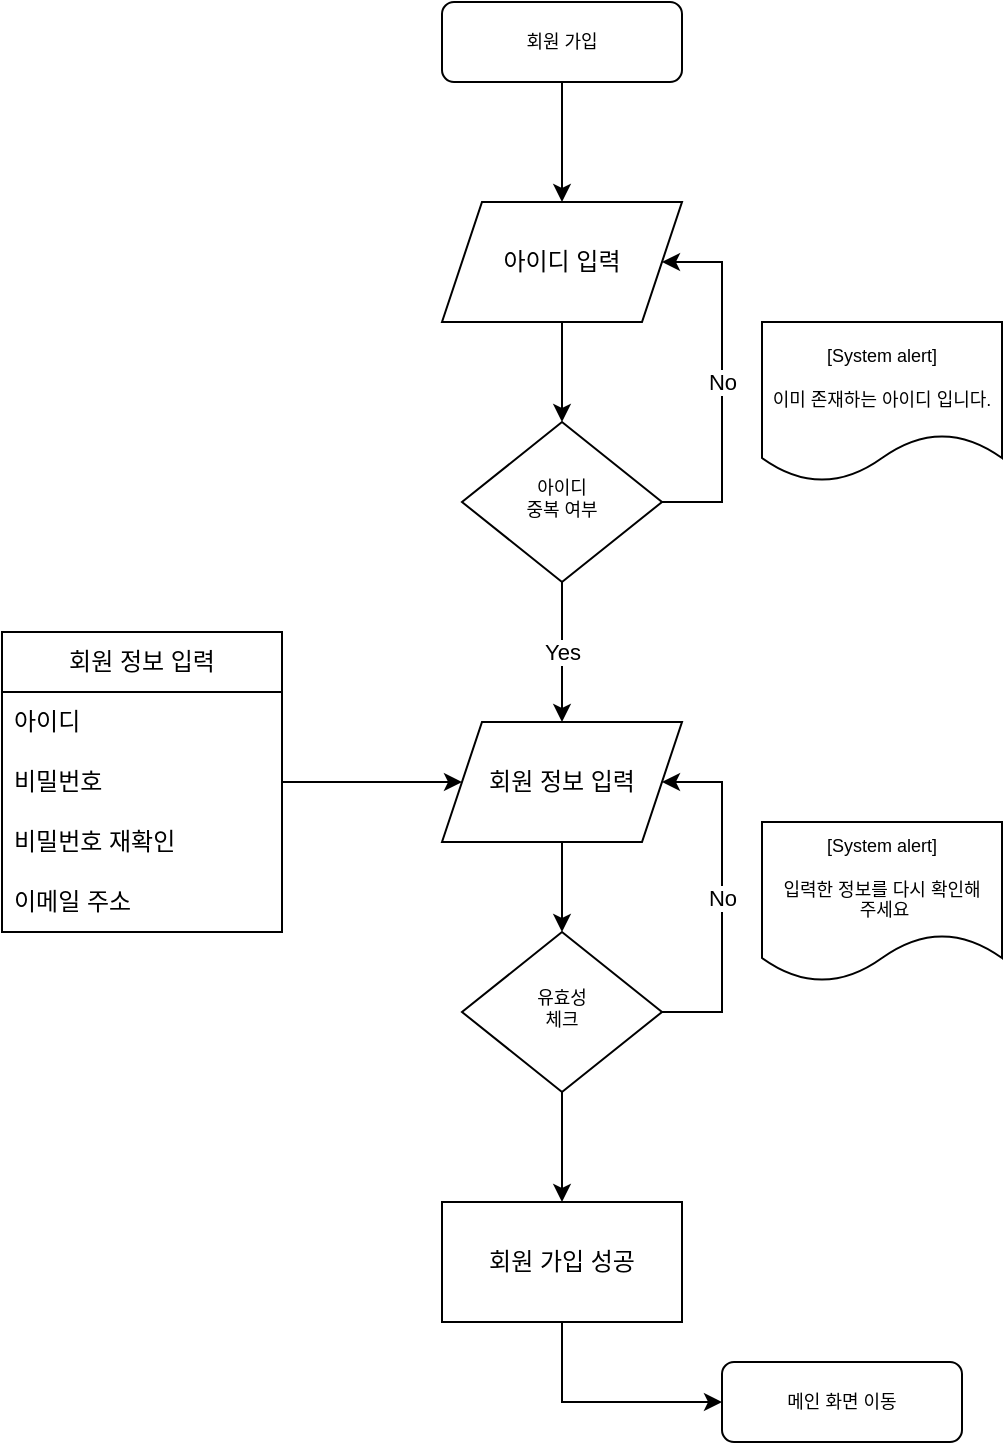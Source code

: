 <mxfile version="21.2.8" type="device">
  <diagram id="C5RBs43oDa-KdzZeNtuy" name="Page-1">
    <mxGraphModel dx="1207" dy="874" grid="1" gridSize="10" guides="1" tooltips="1" connect="1" arrows="1" fold="1" page="1" pageScale="1" pageWidth="827" pageHeight="1169" math="0" shadow="0">
      <root>
        <mxCell id="WIyWlLk6GJQsqaUBKTNV-0" />
        <mxCell id="WIyWlLk6GJQsqaUBKTNV-1" parent="WIyWlLk6GJQsqaUBKTNV-0" />
        <mxCell id="mRfMnkp6PtQQ9eZ8jR5R-7" style="edgeStyle=orthogonalEdgeStyle;rounded=0;orthogonalLoop=1;jettySize=auto;html=1;exitX=0.5;exitY=1;exitDx=0;exitDy=0;entryX=0.5;entryY=0;entryDx=0;entryDy=0;" edge="1" parent="WIyWlLk6GJQsqaUBKTNV-1" source="WIyWlLk6GJQsqaUBKTNV-3" target="mRfMnkp6PtQQ9eZ8jR5R-1">
          <mxGeometry relative="1" as="geometry" />
        </mxCell>
        <mxCell id="WIyWlLk6GJQsqaUBKTNV-3" value="회원 가입" style="rounded=1;whiteSpace=wrap;html=1;fontSize=9;glass=0;strokeWidth=1;shadow=0;" parent="WIyWlLk6GJQsqaUBKTNV-1" vertex="1">
          <mxGeometry x="260" y="80" width="120" height="40" as="geometry" />
        </mxCell>
        <mxCell id="mRfMnkp6PtQQ9eZ8jR5R-8" value="No" style="edgeStyle=orthogonalEdgeStyle;rounded=0;orthogonalLoop=1;jettySize=auto;html=1;exitX=1;exitY=0.5;exitDx=0;exitDy=0;entryX=1;entryY=0.5;entryDx=0;entryDy=0;" edge="1" parent="WIyWlLk6GJQsqaUBKTNV-1" source="WIyWlLk6GJQsqaUBKTNV-10" target="mRfMnkp6PtQQ9eZ8jR5R-1">
          <mxGeometry relative="1" as="geometry">
            <Array as="points">
              <mxPoint x="400" y="330" />
              <mxPoint x="400" y="210" />
            </Array>
          </mxGeometry>
        </mxCell>
        <mxCell id="mRfMnkp6PtQQ9eZ8jR5R-11" value="Yes" style="edgeStyle=orthogonalEdgeStyle;rounded=0;orthogonalLoop=1;jettySize=auto;html=1;exitX=0.5;exitY=1;exitDx=0;exitDy=0;entryX=0.5;entryY=0;entryDx=0;entryDy=0;" edge="1" parent="WIyWlLk6GJQsqaUBKTNV-1" source="WIyWlLk6GJQsqaUBKTNV-10" target="mRfMnkp6PtQQ9eZ8jR5R-10">
          <mxGeometry relative="1" as="geometry" />
        </mxCell>
        <mxCell id="WIyWlLk6GJQsqaUBKTNV-10" value="아이디 &lt;br style=&quot;font-size: 9px;&quot;&gt;중복 여부" style="rhombus;whiteSpace=wrap;html=1;shadow=0;fontFamily=Helvetica;fontSize=9;align=center;strokeWidth=1;spacing=6;spacingTop=-4;" parent="WIyWlLk6GJQsqaUBKTNV-1" vertex="1">
          <mxGeometry x="270" y="290" width="100" height="80" as="geometry" />
        </mxCell>
        <mxCell id="mRfMnkp6PtQQ9eZ8jR5R-0" value="[System alert]&lt;br&gt;&lt;br style=&quot;font-size: 9px;&quot;&gt;이미 존재하는 아이디 입니다." style="shape=document;whiteSpace=wrap;html=1;boundedLbl=1;fontSize=9;" vertex="1" parent="WIyWlLk6GJQsqaUBKTNV-1">
          <mxGeometry x="420" y="240" width="120" height="80" as="geometry" />
        </mxCell>
        <mxCell id="mRfMnkp6PtQQ9eZ8jR5R-2" style="edgeStyle=orthogonalEdgeStyle;rounded=0;orthogonalLoop=1;jettySize=auto;html=1;exitX=0.5;exitY=1;exitDx=0;exitDy=0;entryX=0.5;entryY=0;entryDx=0;entryDy=0;" edge="1" parent="WIyWlLk6GJQsqaUBKTNV-1" source="mRfMnkp6PtQQ9eZ8jR5R-1" target="WIyWlLk6GJQsqaUBKTNV-10">
          <mxGeometry relative="1" as="geometry" />
        </mxCell>
        <mxCell id="mRfMnkp6PtQQ9eZ8jR5R-1" value="아이디 입력" style="shape=parallelogram;perimeter=parallelogramPerimeter;whiteSpace=wrap;html=1;fixedSize=1;" vertex="1" parent="WIyWlLk6GJQsqaUBKTNV-1">
          <mxGeometry x="260" y="180" width="120" height="60" as="geometry" />
        </mxCell>
        <mxCell id="mRfMnkp6PtQQ9eZ8jR5R-18" value="" style="edgeStyle=orthogonalEdgeStyle;rounded=0;orthogonalLoop=1;jettySize=auto;html=1;" edge="1" parent="WIyWlLk6GJQsqaUBKTNV-1" source="mRfMnkp6PtQQ9eZ8jR5R-3" target="mRfMnkp6PtQQ9eZ8jR5R-10">
          <mxGeometry relative="1" as="geometry" />
        </mxCell>
        <mxCell id="mRfMnkp6PtQQ9eZ8jR5R-3" value="회원 정보 입력" style="swimlane;fontStyle=0;childLayout=stackLayout;horizontal=1;startSize=30;horizontalStack=0;resizeParent=1;resizeParentMax=0;resizeLast=0;collapsible=1;marginBottom=0;whiteSpace=wrap;html=1;" vertex="1" parent="WIyWlLk6GJQsqaUBKTNV-1">
          <mxGeometry x="40" y="395" width="140" height="150" as="geometry" />
        </mxCell>
        <mxCell id="mRfMnkp6PtQQ9eZ8jR5R-4" value="아이디" style="text;strokeColor=none;fillColor=none;align=left;verticalAlign=middle;spacingLeft=4;spacingRight=4;overflow=hidden;points=[[0,0.5],[1,0.5]];portConstraint=eastwest;rotatable=0;whiteSpace=wrap;html=1;" vertex="1" parent="mRfMnkp6PtQQ9eZ8jR5R-3">
          <mxGeometry y="30" width="140" height="30" as="geometry" />
        </mxCell>
        <mxCell id="mRfMnkp6PtQQ9eZ8jR5R-5" value="비밀번호" style="text;strokeColor=none;fillColor=none;align=left;verticalAlign=middle;spacingLeft=4;spacingRight=4;overflow=hidden;points=[[0,0.5],[1,0.5]];portConstraint=eastwest;rotatable=0;whiteSpace=wrap;html=1;" vertex="1" parent="mRfMnkp6PtQQ9eZ8jR5R-3">
          <mxGeometry y="60" width="140" height="30" as="geometry" />
        </mxCell>
        <mxCell id="mRfMnkp6PtQQ9eZ8jR5R-6" value="비밀번호 재확인" style="text;strokeColor=none;fillColor=none;align=left;verticalAlign=middle;spacingLeft=4;spacingRight=4;overflow=hidden;points=[[0,0.5],[1,0.5]];portConstraint=eastwest;rotatable=0;whiteSpace=wrap;html=1;" vertex="1" parent="mRfMnkp6PtQQ9eZ8jR5R-3">
          <mxGeometry y="90" width="140" height="30" as="geometry" />
        </mxCell>
        <mxCell id="mRfMnkp6PtQQ9eZ8jR5R-19" value="이메일 주소" style="text;strokeColor=none;fillColor=none;align=left;verticalAlign=middle;spacingLeft=4;spacingRight=4;overflow=hidden;points=[[0,0.5],[1,0.5]];portConstraint=eastwest;rotatable=0;whiteSpace=wrap;html=1;" vertex="1" parent="mRfMnkp6PtQQ9eZ8jR5R-3">
          <mxGeometry y="120" width="140" height="30" as="geometry" />
        </mxCell>
        <mxCell id="mRfMnkp6PtQQ9eZ8jR5R-14" style="rounded=0;orthogonalLoop=1;jettySize=auto;html=1;exitX=0.5;exitY=1;exitDx=0;exitDy=0;entryX=0.5;entryY=0;entryDx=0;entryDy=0;strokeColor=default;" edge="1" parent="WIyWlLk6GJQsqaUBKTNV-1" source="mRfMnkp6PtQQ9eZ8jR5R-10" target="mRfMnkp6PtQQ9eZ8jR5R-13">
          <mxGeometry relative="1" as="geometry" />
        </mxCell>
        <mxCell id="mRfMnkp6PtQQ9eZ8jR5R-10" value="회원 정보 입력" style="shape=parallelogram;perimeter=parallelogramPerimeter;whiteSpace=wrap;html=1;fixedSize=1;" vertex="1" parent="WIyWlLk6GJQsqaUBKTNV-1">
          <mxGeometry x="260" y="440" width="120" height="60" as="geometry" />
        </mxCell>
        <mxCell id="mRfMnkp6PtQQ9eZ8jR5R-15" value="No" style="edgeStyle=orthogonalEdgeStyle;rounded=0;orthogonalLoop=1;jettySize=auto;html=1;exitX=1;exitY=0.5;exitDx=0;exitDy=0;" edge="1" parent="WIyWlLk6GJQsqaUBKTNV-1" source="mRfMnkp6PtQQ9eZ8jR5R-13">
          <mxGeometry relative="1" as="geometry">
            <mxPoint x="370" y="470" as="targetPoint" />
            <Array as="points">
              <mxPoint x="400" y="585" />
              <mxPoint x="400" y="470" />
            </Array>
          </mxGeometry>
        </mxCell>
        <mxCell id="mRfMnkp6PtQQ9eZ8jR5R-20" style="edgeStyle=orthogonalEdgeStyle;rounded=0;orthogonalLoop=1;jettySize=auto;html=1;exitX=0.5;exitY=1;exitDx=0;exitDy=0;entryX=0.5;entryY=0;entryDx=0;entryDy=0;" edge="1" parent="WIyWlLk6GJQsqaUBKTNV-1" source="mRfMnkp6PtQQ9eZ8jR5R-13" target="mRfMnkp6PtQQ9eZ8jR5R-23">
          <mxGeometry relative="1" as="geometry">
            <mxPoint x="320.231" y="680" as="targetPoint" />
          </mxGeometry>
        </mxCell>
        <mxCell id="mRfMnkp6PtQQ9eZ8jR5R-13" value="유효성&lt;br&gt;체크" style="rhombus;whiteSpace=wrap;html=1;shadow=0;fontFamily=Helvetica;fontSize=9;align=center;strokeWidth=1;spacing=6;spacingTop=-4;" vertex="1" parent="WIyWlLk6GJQsqaUBKTNV-1">
          <mxGeometry x="270" y="545" width="100" height="80" as="geometry" />
        </mxCell>
        <mxCell id="mRfMnkp6PtQQ9eZ8jR5R-16" value="[System alert]&lt;br&gt;&lt;br style=&quot;font-size: 9px;&quot;&gt;입력한 정보를 다시 확인해&lt;br&gt;&amp;nbsp;주세요" style="shape=document;whiteSpace=wrap;html=1;boundedLbl=1;fontSize=9;" vertex="1" parent="WIyWlLk6GJQsqaUBKTNV-1">
          <mxGeometry x="420" y="490" width="120" height="80" as="geometry" />
        </mxCell>
        <mxCell id="mRfMnkp6PtQQ9eZ8jR5R-25" style="edgeStyle=orthogonalEdgeStyle;rounded=0;orthogonalLoop=1;jettySize=auto;html=1;exitX=0.5;exitY=1;exitDx=0;exitDy=0;entryX=0;entryY=0.5;entryDx=0;entryDy=0;" edge="1" parent="WIyWlLk6GJQsqaUBKTNV-1" source="mRfMnkp6PtQQ9eZ8jR5R-23" target="mRfMnkp6PtQQ9eZ8jR5R-24">
          <mxGeometry relative="1" as="geometry" />
        </mxCell>
        <mxCell id="mRfMnkp6PtQQ9eZ8jR5R-23" value="회원 가입 성공" style="rounded=0;whiteSpace=wrap;html=1;" vertex="1" parent="WIyWlLk6GJQsqaUBKTNV-1">
          <mxGeometry x="260" y="680" width="120" height="60" as="geometry" />
        </mxCell>
        <mxCell id="mRfMnkp6PtQQ9eZ8jR5R-24" value="메인 화면 이동" style="rounded=1;whiteSpace=wrap;html=1;fontSize=9;glass=0;strokeWidth=1;shadow=0;" vertex="1" parent="WIyWlLk6GJQsqaUBKTNV-1">
          <mxGeometry x="400" y="760" width="120" height="40" as="geometry" />
        </mxCell>
      </root>
    </mxGraphModel>
  </diagram>
</mxfile>
